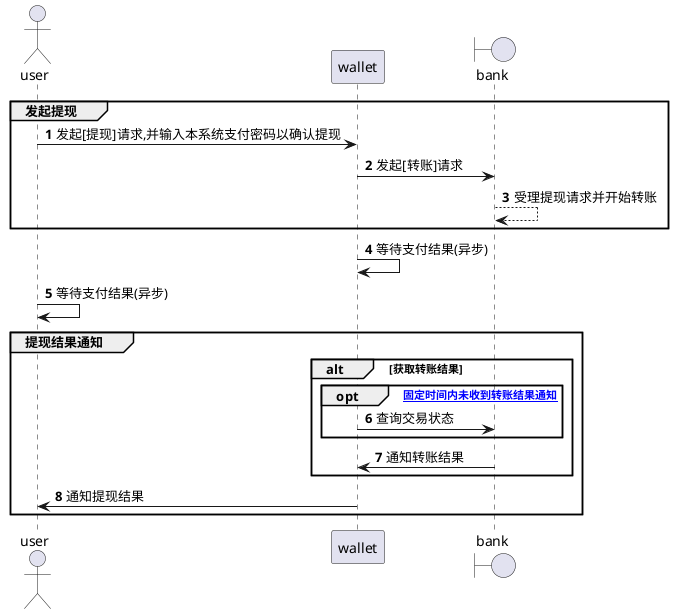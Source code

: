 @startuml
actor user
participant wallet
boundary bank
autonumber
group 发起提现
user -> wallet: 发起[提现]请求,并输入本系统支付密码以确认提现
wallet -> bank: 发起[转账]请求
bank --> bank: 受理提现请求并开始转账

end
wallet -> wallet: 等待支付结果(异步)
user -> user: 等待支付结果(异步)

group 提现结果通知
alt 获取转账结果
opt [固定时间内未收到转账结果通知]
    wallet -> bank: 查询交易状态
end opt
bank -> wallet: 通知转账结果
end
wallet -> user: 通知提现结果

end
@enduml
